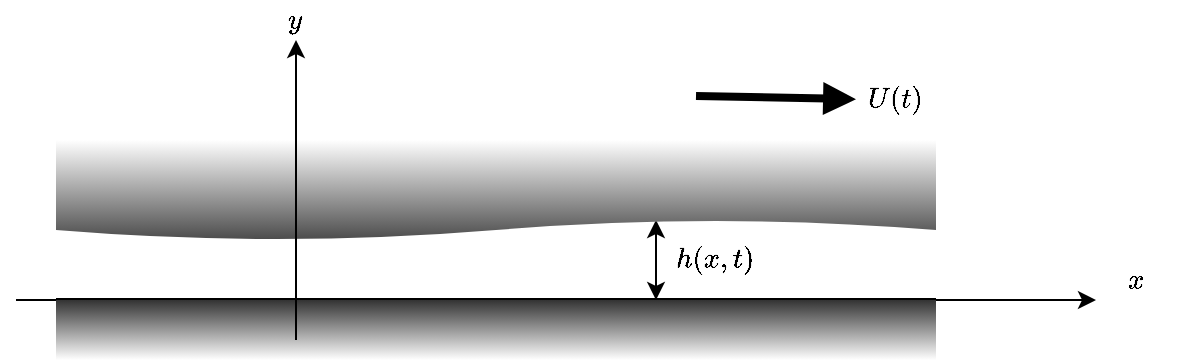 <mxfile version="14.2.9" type="google"><diagram id="Dh0KZvzzalwcnVsIUyyw" name="Page-1"><mxGraphModel dx="1422" dy="755" grid="1" gridSize="10" guides="1" tooltips="1" connect="1" arrows="1" fold="1" page="1" pageScale="1" pageWidth="827" pageHeight="1169" background="#ffffff" math="1" shadow="0"><root><mxCell id="0"/><mxCell id="1" parent="0"/><mxCell id="2" value="" style="endArrow=none;html=1;strokeWidth=2;" parent="1" edge="1"><mxGeometry width="50" height="50" relative="1" as="geometry"><mxPoint x="40" y="200" as="sourcePoint"/><mxPoint x="480" y="200" as="targetPoint"/></mxGeometry></mxCell><mxCell id="4" value="" style="endArrow=classic;html=1;strokeWidth=1;" parent="1" edge="1"><mxGeometry width="50" height="50" relative="1" as="geometry"><mxPoint x="20" y="200" as="sourcePoint"/><mxPoint x="560" y="200" as="targetPoint"/></mxGeometry></mxCell><mxCell id="5" value="\(x\)" style="text;html=1;strokeColor=none;fillColor=none;align=center;verticalAlign=middle;whiteSpace=wrap;rounded=0;" parent="1" vertex="1"><mxGeometry x="560" y="180" width="40" height="20" as="geometry"/></mxCell><mxCell id="xQu2lGuNejOrt7Uv9jfg-6" value="\(y\)" style="text;html=1;strokeColor=none;fillColor=none;align=center;verticalAlign=middle;whiteSpace=wrap;rounded=0;" vertex="1" parent="1"><mxGeometry x="140" y="50" width="40" height="20" as="geometry"/></mxCell><mxCell id="xQu2lGuNejOrt7Uv9jfg-7" value="" style="endArrow=classic;startArrow=classic;html=1;" edge="1" parent="1"><mxGeometry width="50" height="50" relative="1" as="geometry"><mxPoint x="340" y="200" as="sourcePoint"/><mxPoint x="340" y="160" as="targetPoint"/><Array as="points"><mxPoint x="340" y="180"/></Array></mxGeometry></mxCell><mxCell id="xQu2lGuNejOrt7Uv9jfg-9" value="" style="rounded=0;whiteSpace=wrap;html=1;shadow=0;sketch=0;glass=0;gradientColor=#ffffff;gradientDirection=south;fillColor=#333333;strokeColor=none;" vertex="1" parent="1"><mxGeometry x="40" y="200" width="440" height="30" as="geometry"/></mxCell><mxCell id="xQu2lGuNejOrt7Uv9jfg-10" value="" style="shape=document;whiteSpace=wrap;html=1;boundedLbl=1;direction=east;size=0.2;gradientColor=#4D4D4D;strokeColor=none;" vertex="1" parent="1"><mxGeometry x="40" y="120" width="440" height="50" as="geometry"/></mxCell><mxCell id="xQu2lGuNejOrt7Uv9jfg-5" value="" style="endArrow=classic;html=1;" edge="1" parent="1" target="xQu2lGuNejOrt7Uv9jfg-6"><mxGeometry width="50" height="50" relative="1" as="geometry"><mxPoint x="160" y="220" as="sourcePoint"/><mxPoint x="160" y="60" as="targetPoint"/></mxGeometry></mxCell><mxCell id="xQu2lGuNejOrt7Uv9jfg-12" value="\(h(x,t)\)" style="text;html=1;strokeColor=none;fillColor=none;align=center;verticalAlign=middle;whiteSpace=wrap;rounded=0;shadow=0;glass=0;sketch=0;" vertex="1" parent="1"><mxGeometry x="350" y="170" width="40" height="20" as="geometry"/></mxCell><mxCell id="xQu2lGuNejOrt7Uv9jfg-14" value="" style="endArrow=block;html=1;shadow=0;strokeWidth=4;endFill=1;" edge="1" parent="1" target="xQu2lGuNejOrt7Uv9jfg-15"><mxGeometry width="50" height="50" relative="1" as="geometry"><mxPoint x="360" y="98" as="sourcePoint"/><mxPoint x="440" y="90" as="targetPoint"/></mxGeometry></mxCell><mxCell id="xQu2lGuNejOrt7Uv9jfg-15" value="\(U(t)\)" style="text;html=1;strokeColor=none;fillColor=none;align=center;verticalAlign=middle;whiteSpace=wrap;rounded=0;" vertex="1" parent="1"><mxGeometry x="440" y="90" width="40" height="20" as="geometry"/></mxCell></root></mxGraphModel></diagram></mxfile>